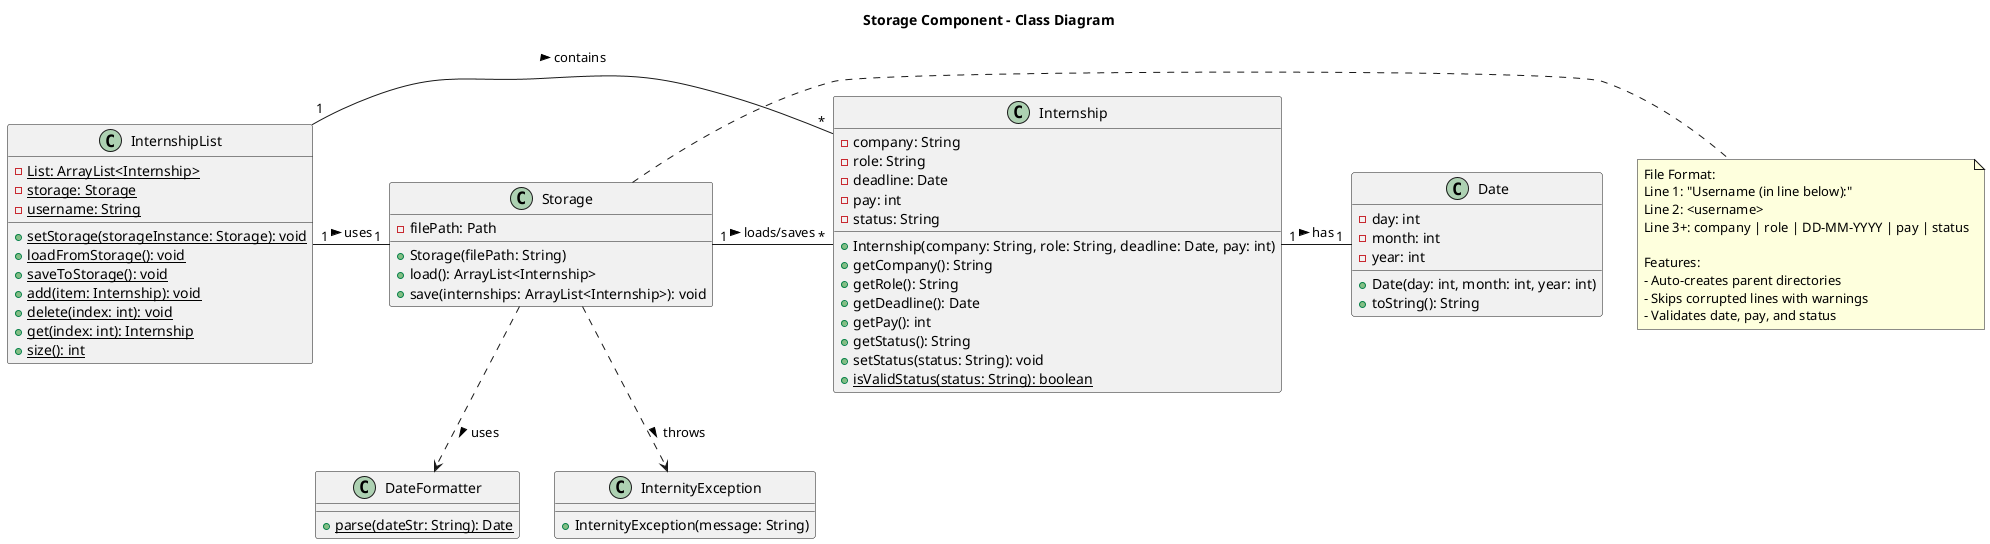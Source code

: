 @startuml
title Storage Component - Class Diagram

class Storage {
    - filePath: Path
    __
    + Storage(filePath: String)
    + load(): ArrayList<Internship>
    + save(internships: ArrayList<Internship>): void
}

class InternshipList {
    - {static} List: ArrayList<Internship>
    - {static} storage: Storage
    - {static} username: String
    __
    + {static} setStorage(storageInstance: Storage): void
    + {static} loadFromStorage(): void
    + {static} saveToStorage(): void
    + {static} add(item: Internship): void
    + {static} delete(index: int): void
    + {static} get(index: int): Internship
    + {static} size(): int
}

class Internship {
    - company: String
    - role: String
    - deadline: Date
    - pay: int
    - status: String
    __
    + Internship(company: String, role: String, deadline: Date, pay: int)
    + getCompany(): String
    + getRole(): String
    + getDeadline(): Date
    + getPay(): int
    + getStatus(): String
    + setStatus(status: String): void
    + {static} isValidStatus(status: String): boolean
}

class Date {
    - day: int
    - month: int
    - year: int
    __
    + Date(day: int, month: int, year: int)
    + toString(): String
}

class DateFormatter {
    + {static} parse(dateStr: String): Date
}

class InternityException {
    + InternityException(message: String)
}

note right of Storage
  File Format:
  Line 1: "Username (in line below):"
  Line 2: <username>
  Line 3+: company | role | DD-MM-YYYY | pay | status

  Features:
  - Auto-creates parent directories
  - Skips corrupted lines with warnings
  - Validates date, pay, and status
end note

Storage "1" - "*" Internship : loads/saves >
Storage ..> DateFormatter : uses >
Storage ..> InternityException : throws >
InternshipList "1" - "1" Storage : uses >
InternshipList "1" - "*" Internship : contains >
Internship "1" - "1" Date : has >

@enduml